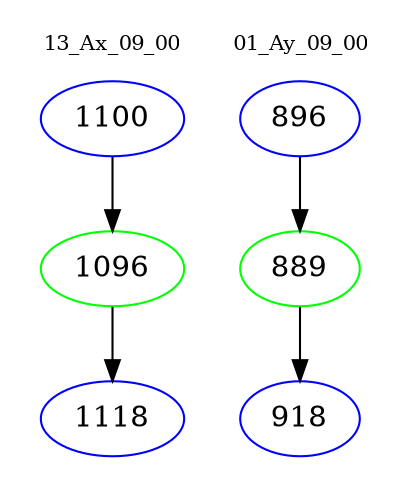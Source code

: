digraph{
subgraph cluster_0 {
color = white
label = "13_Ax_09_00";
fontsize=10;
T0_1100 [label="1100", color="blue"]
T0_1100 -> T0_1096 [color="black"]
T0_1096 [label="1096", color="green"]
T0_1096 -> T0_1118 [color="black"]
T0_1118 [label="1118", color="blue"]
}
subgraph cluster_1 {
color = white
label = "01_Ay_09_00";
fontsize=10;
T1_896 [label="896", color="blue"]
T1_896 -> T1_889 [color="black"]
T1_889 [label="889", color="green"]
T1_889 -> T1_918 [color="black"]
T1_918 [label="918", color="blue"]
}
}
